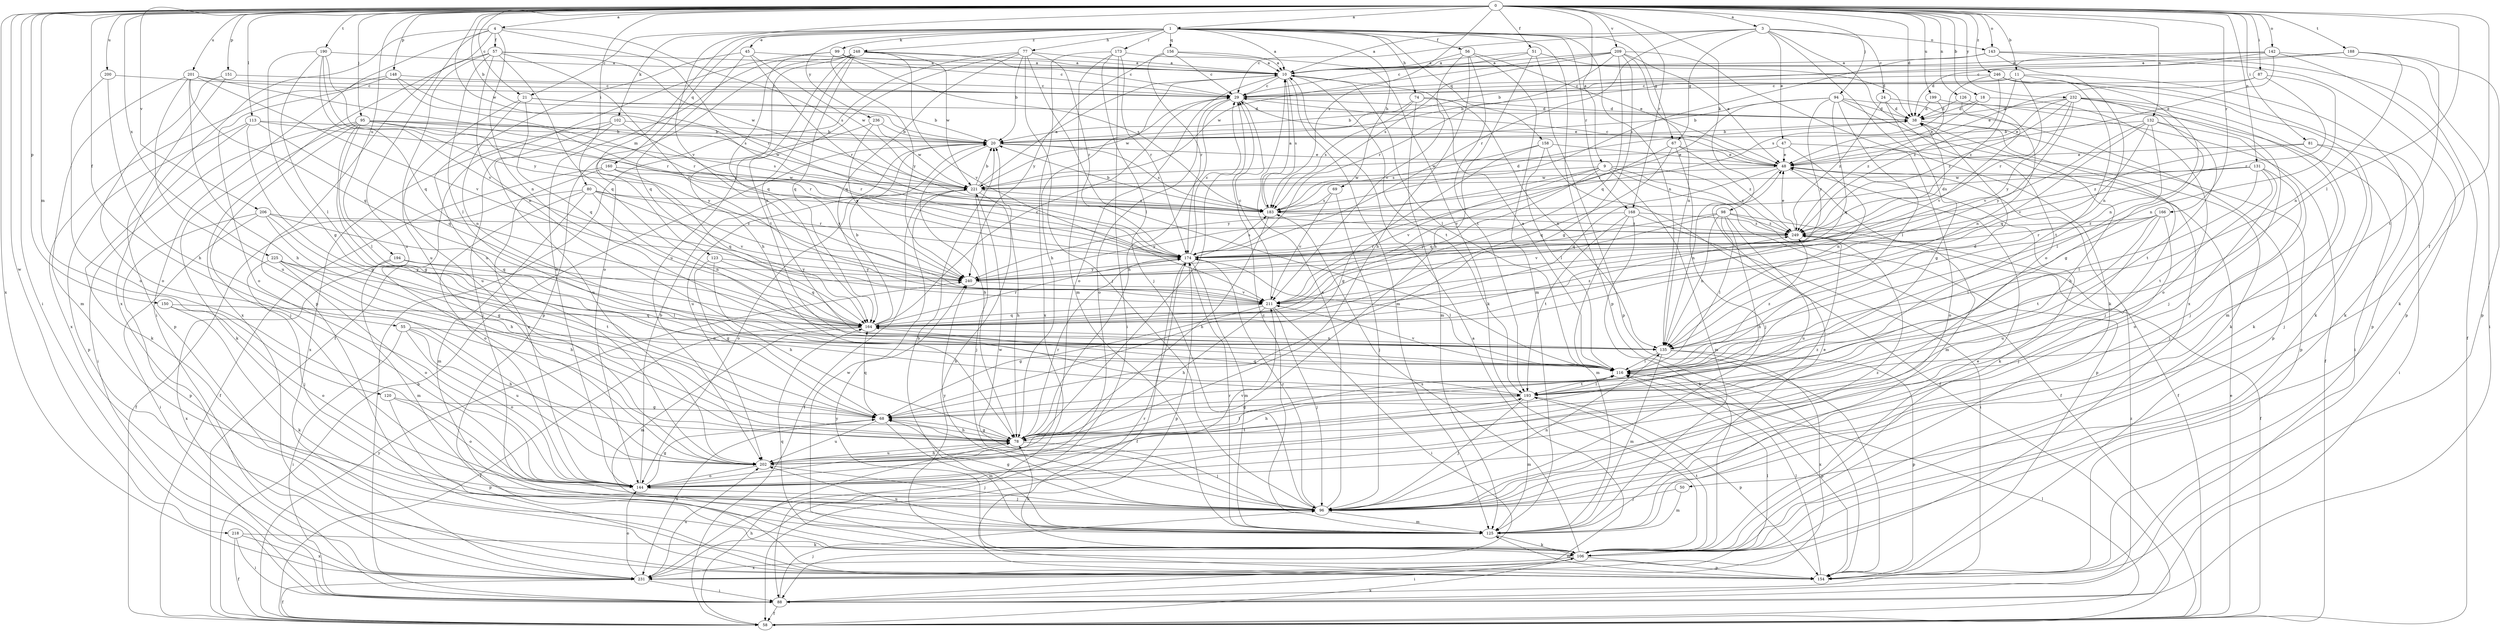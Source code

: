 strict digraph  {
0;
1;
3;
4;
9;
10;
11;
18;
20;
21;
24;
29;
38;
45;
47;
48;
50;
51;
55;
56;
57;
58;
67;
68;
69;
74;
77;
78;
80;
81;
87;
88;
94;
95;
96;
98;
99;
102;
106;
113;
116;
120;
123;
125;
126;
131;
132;
135;
142;
143;
144;
148;
150;
151;
154;
156;
158;
160;
164;
166;
168;
173;
174;
183;
188;
190;
193;
194;
199;
200;
201;
202;
206;
209;
211;
218;
221;
225;
231;
232;
236;
240;
246;
248;
249;
0 -> 1  [label=a];
0 -> 3  [label=a];
0 -> 4  [label=a];
0 -> 9  [label=a];
0 -> 11  [label=b];
0 -> 18  [label=b];
0 -> 20  [label=b];
0 -> 21  [label=c];
0 -> 38  [label=d];
0 -> 50  [label=f];
0 -> 51  [label=f];
0 -> 55  [label=f];
0 -> 80  [label=i];
0 -> 81  [label=i];
0 -> 87  [label=i];
0 -> 88  [label=i];
0 -> 94  [label=j];
0 -> 95  [label=j];
0 -> 98  [label=k];
0 -> 113  [label=l];
0 -> 116  [label=l];
0 -> 120  [label=m];
0 -> 126  [label=n];
0 -> 131  [label=n];
0 -> 132  [label=n];
0 -> 142  [label=o];
0 -> 143  [label=o];
0 -> 148  [label=p];
0 -> 150  [label=p];
0 -> 151  [label=p];
0 -> 166  [label=r];
0 -> 168  [label=r];
0 -> 183  [label=s];
0 -> 188  [label=t];
0 -> 190  [label=t];
0 -> 194  [label=u];
0 -> 199  [label=u];
0 -> 200  [label=u];
0 -> 201  [label=u];
0 -> 206  [label=v];
0 -> 209  [label=v];
0 -> 211  [label=v];
0 -> 218  [label=w];
0 -> 221  [label=w];
0 -> 225  [label=x];
0 -> 231  [label=x];
0 -> 232  [label=y];
0 -> 246  [label=z];
1 -> 10  [label=a];
1 -> 21  [label=c];
1 -> 45  [label=e];
1 -> 56  [label=f];
1 -> 67  [label=g];
1 -> 69  [label=h];
1 -> 74  [label=h];
1 -> 77  [label=h];
1 -> 99  [label=k];
1 -> 102  [label=k];
1 -> 123  [label=m];
1 -> 135  [label=n];
1 -> 154  [label=p];
1 -> 156  [label=q];
1 -> 158  [label=q];
1 -> 160  [label=q];
1 -> 168  [label=r];
1 -> 173  [label=r];
1 -> 236  [label=y];
1 -> 248  [label=z];
3 -> 10  [label=a];
3 -> 24  [label=c];
3 -> 29  [label=c];
3 -> 47  [label=e];
3 -> 67  [label=g];
3 -> 143  [label=o];
3 -> 144  [label=o];
3 -> 174  [label=r];
3 -> 231  [label=x];
4 -> 57  [label=f];
4 -> 88  [label=i];
4 -> 135  [label=n];
4 -> 154  [label=p];
4 -> 174  [label=r];
4 -> 183  [label=s];
4 -> 202  [label=u];
4 -> 231  [label=x];
9 -> 58  [label=f];
9 -> 125  [label=m];
9 -> 154  [label=p];
9 -> 164  [label=q];
9 -> 211  [label=v];
9 -> 221  [label=w];
9 -> 240  [label=y];
9 -> 249  [label=z];
10 -> 29  [label=c];
10 -> 78  [label=h];
10 -> 116  [label=l];
10 -> 125  [label=m];
10 -> 144  [label=o];
10 -> 183  [label=s];
10 -> 193  [label=t];
11 -> 20  [label=b];
11 -> 29  [label=c];
11 -> 106  [label=k];
11 -> 135  [label=n];
11 -> 174  [label=r];
11 -> 249  [label=z];
18 -> 38  [label=d];
18 -> 48  [label=e];
18 -> 144  [label=o];
20 -> 48  [label=e];
20 -> 78  [label=h];
20 -> 183  [label=s];
20 -> 202  [label=u];
21 -> 20  [label=b];
21 -> 38  [label=d];
21 -> 135  [label=n];
21 -> 164  [label=q];
21 -> 202  [label=u];
24 -> 38  [label=d];
24 -> 58  [label=f];
24 -> 68  [label=g];
24 -> 249  [label=z];
29 -> 38  [label=d];
29 -> 48  [label=e];
29 -> 78  [label=h];
29 -> 144  [label=o];
29 -> 221  [label=w];
38 -> 20  [label=b];
38 -> 78  [label=h];
38 -> 96  [label=j];
38 -> 154  [label=p];
45 -> 10  [label=a];
45 -> 164  [label=q];
45 -> 174  [label=r];
45 -> 202  [label=u];
45 -> 221  [label=w];
47 -> 48  [label=e];
47 -> 135  [label=n];
47 -> 144  [label=o];
47 -> 221  [label=w];
48 -> 29  [label=c];
48 -> 58  [label=f];
48 -> 106  [label=k];
48 -> 125  [label=m];
48 -> 135  [label=n];
48 -> 164  [label=q];
48 -> 221  [label=w];
50 -> 96  [label=j];
50 -> 125  [label=m];
51 -> 10  [label=a];
51 -> 29  [label=c];
51 -> 38  [label=d];
51 -> 78  [label=h];
51 -> 154  [label=p];
55 -> 78  [label=h];
55 -> 88  [label=i];
55 -> 135  [label=n];
55 -> 144  [label=o];
55 -> 202  [label=u];
56 -> 10  [label=a];
56 -> 48  [label=e];
56 -> 78  [label=h];
56 -> 125  [label=m];
56 -> 193  [label=t];
56 -> 211  [label=v];
57 -> 10  [label=a];
57 -> 116  [label=l];
57 -> 135  [label=n];
57 -> 164  [label=q];
57 -> 202  [label=u];
57 -> 211  [label=v];
57 -> 221  [label=w];
57 -> 231  [label=x];
58 -> 20  [label=b];
58 -> 48  [label=e];
58 -> 78  [label=h];
58 -> 106  [label=k];
58 -> 116  [label=l];
58 -> 240  [label=y];
67 -> 48  [label=e];
67 -> 96  [label=j];
67 -> 164  [label=q];
67 -> 211  [label=v];
67 -> 249  [label=z];
68 -> 78  [label=h];
68 -> 125  [label=m];
68 -> 164  [label=q];
68 -> 202  [label=u];
68 -> 231  [label=x];
69 -> 96  [label=j];
69 -> 183  [label=s];
69 -> 211  [label=v];
74 -> 20  [label=b];
74 -> 38  [label=d];
74 -> 125  [label=m];
74 -> 135  [label=n];
74 -> 183  [label=s];
77 -> 10  [label=a];
77 -> 20  [label=b];
77 -> 96  [label=j];
77 -> 116  [label=l];
77 -> 144  [label=o];
77 -> 164  [label=q];
77 -> 174  [label=r];
77 -> 202  [label=u];
78 -> 29  [label=c];
78 -> 68  [label=g];
78 -> 96  [label=j];
78 -> 174  [label=r];
78 -> 202  [label=u];
80 -> 58  [label=f];
80 -> 125  [label=m];
80 -> 135  [label=n];
80 -> 144  [label=o];
80 -> 174  [label=r];
80 -> 183  [label=s];
80 -> 211  [label=v];
81 -> 48  [label=e];
81 -> 88  [label=i];
81 -> 96  [label=j];
81 -> 249  [label=z];
87 -> 29  [label=c];
87 -> 48  [label=e];
87 -> 135  [label=n];
87 -> 174  [label=r];
88 -> 10  [label=a];
88 -> 58  [label=f];
88 -> 96  [label=j];
88 -> 249  [label=z];
94 -> 20  [label=b];
94 -> 38  [label=d];
94 -> 106  [label=k];
94 -> 116  [label=l];
94 -> 154  [label=p];
94 -> 164  [label=q];
94 -> 174  [label=r];
94 -> 240  [label=y];
95 -> 20  [label=b];
95 -> 68  [label=g];
95 -> 88  [label=i];
95 -> 96  [label=j];
95 -> 106  [label=k];
95 -> 116  [label=l];
95 -> 174  [label=r];
95 -> 183  [label=s];
95 -> 221  [label=w];
95 -> 240  [label=y];
96 -> 10  [label=a];
96 -> 68  [label=g];
96 -> 125  [label=m];
96 -> 135  [label=n];
96 -> 174  [label=r];
96 -> 221  [label=w];
96 -> 240  [label=y];
96 -> 249  [label=z];
98 -> 58  [label=f];
98 -> 78  [label=h];
98 -> 116  [label=l];
98 -> 135  [label=n];
98 -> 202  [label=u];
98 -> 211  [label=v];
98 -> 240  [label=y];
98 -> 249  [label=z];
99 -> 10  [label=a];
99 -> 29  [label=c];
99 -> 58  [label=f];
99 -> 164  [label=q];
99 -> 183  [label=s];
99 -> 240  [label=y];
102 -> 20  [label=b];
102 -> 96  [label=j];
102 -> 174  [label=r];
102 -> 202  [label=u];
102 -> 231  [label=x];
106 -> 48  [label=e];
106 -> 78  [label=h];
106 -> 88  [label=i];
106 -> 154  [label=p];
106 -> 164  [label=q];
106 -> 183  [label=s];
106 -> 193  [label=t];
106 -> 221  [label=w];
106 -> 231  [label=x];
106 -> 240  [label=y];
113 -> 20  [label=b];
113 -> 68  [label=g];
113 -> 106  [label=k];
113 -> 154  [label=p];
113 -> 164  [label=q];
113 -> 249  [label=z];
116 -> 10  [label=a];
116 -> 38  [label=d];
116 -> 154  [label=p];
116 -> 193  [label=t];
116 -> 211  [label=v];
116 -> 249  [label=z];
120 -> 68  [label=g];
120 -> 144  [label=o];
120 -> 154  [label=p];
123 -> 68  [label=g];
123 -> 78  [label=h];
123 -> 164  [label=q];
123 -> 240  [label=y];
125 -> 20  [label=b];
125 -> 29  [label=c];
125 -> 48  [label=e];
125 -> 106  [label=k];
125 -> 174  [label=r];
125 -> 202  [label=u];
126 -> 38  [label=d];
126 -> 135  [label=n];
126 -> 211  [label=v];
131 -> 96  [label=j];
131 -> 116  [label=l];
131 -> 144  [label=o];
131 -> 183  [label=s];
131 -> 193  [label=t];
131 -> 221  [label=w];
132 -> 20  [label=b];
132 -> 96  [label=j];
132 -> 116  [label=l];
132 -> 164  [label=q];
132 -> 193  [label=t];
132 -> 211  [label=v];
132 -> 240  [label=y];
135 -> 116  [label=l];
135 -> 125  [label=m];
135 -> 154  [label=p];
135 -> 231  [label=x];
142 -> 10  [label=a];
142 -> 20  [label=b];
142 -> 38  [label=d];
142 -> 48  [label=e];
142 -> 88  [label=i];
142 -> 106  [label=k];
143 -> 10  [label=a];
143 -> 58  [label=f];
143 -> 135  [label=n];
143 -> 154  [label=p];
143 -> 183  [label=s];
144 -> 20  [label=b];
144 -> 68  [label=g];
144 -> 96  [label=j];
144 -> 211  [label=v];
148 -> 29  [label=c];
148 -> 144  [label=o];
148 -> 174  [label=r];
148 -> 183  [label=s];
148 -> 231  [label=x];
150 -> 106  [label=k];
150 -> 144  [label=o];
150 -> 164  [label=q];
151 -> 29  [label=c];
151 -> 144  [label=o];
151 -> 154  [label=p];
154 -> 20  [label=b];
154 -> 116  [label=l];
154 -> 125  [label=m];
156 -> 10  [label=a];
156 -> 29  [label=c];
156 -> 106  [label=k];
156 -> 174  [label=r];
156 -> 240  [label=y];
158 -> 48  [label=e];
158 -> 58  [label=f];
158 -> 68  [label=g];
158 -> 116  [label=l];
158 -> 183  [label=s];
160 -> 58  [label=f];
160 -> 144  [label=o];
160 -> 164  [label=q];
160 -> 221  [label=w];
160 -> 240  [label=y];
164 -> 20  [label=b];
164 -> 29  [label=c];
164 -> 58  [label=f];
164 -> 125  [label=m];
164 -> 135  [label=n];
164 -> 174  [label=r];
164 -> 249  [label=z];
166 -> 96  [label=j];
166 -> 116  [label=l];
166 -> 174  [label=r];
166 -> 193  [label=t];
166 -> 202  [label=u];
166 -> 249  [label=z];
168 -> 88  [label=i];
168 -> 106  [label=k];
168 -> 125  [label=m];
168 -> 193  [label=t];
168 -> 240  [label=y];
168 -> 249  [label=z];
173 -> 10  [label=a];
173 -> 88  [label=i];
173 -> 96  [label=j];
173 -> 125  [label=m];
173 -> 174  [label=r];
173 -> 231  [label=x];
174 -> 29  [label=c];
174 -> 38  [label=d];
174 -> 58  [label=f];
174 -> 116  [label=l];
174 -> 125  [label=m];
174 -> 154  [label=p];
174 -> 183  [label=s];
174 -> 240  [label=y];
183 -> 10  [label=a];
183 -> 20  [label=b];
183 -> 38  [label=d];
183 -> 78  [label=h];
183 -> 249  [label=z];
188 -> 10  [label=a];
188 -> 29  [label=c];
188 -> 135  [label=n];
188 -> 154  [label=p];
188 -> 193  [label=t];
190 -> 10  [label=a];
190 -> 68  [label=g];
190 -> 116  [label=l];
190 -> 164  [label=q];
190 -> 211  [label=v];
190 -> 240  [label=y];
193 -> 68  [label=g];
193 -> 78  [label=h];
193 -> 96  [label=j];
193 -> 116  [label=l];
193 -> 125  [label=m];
193 -> 154  [label=p];
193 -> 164  [label=q];
194 -> 116  [label=l];
194 -> 125  [label=m];
194 -> 231  [label=x];
194 -> 240  [label=y];
199 -> 38  [label=d];
199 -> 88  [label=i];
199 -> 249  [label=z];
200 -> 29  [label=c];
200 -> 78  [label=h];
200 -> 144  [label=o];
201 -> 29  [label=c];
201 -> 78  [label=h];
201 -> 125  [label=m];
201 -> 164  [label=q];
201 -> 174  [label=r];
201 -> 202  [label=u];
201 -> 211  [label=v];
202 -> 78  [label=h];
202 -> 96  [label=j];
202 -> 116  [label=l];
202 -> 144  [label=o];
202 -> 193  [label=t];
202 -> 249  [label=z];
206 -> 68  [label=g];
206 -> 78  [label=h];
206 -> 88  [label=i];
206 -> 154  [label=p];
206 -> 164  [label=q];
206 -> 249  [label=z];
209 -> 10  [label=a];
209 -> 48  [label=e];
209 -> 68  [label=g];
209 -> 106  [label=k];
209 -> 135  [label=n];
209 -> 164  [label=q];
209 -> 174  [label=r];
209 -> 183  [label=s];
209 -> 221  [label=w];
211 -> 29  [label=c];
211 -> 68  [label=g];
211 -> 78  [label=h];
211 -> 88  [label=i];
211 -> 96  [label=j];
211 -> 164  [label=q];
218 -> 58  [label=f];
218 -> 88  [label=i];
218 -> 106  [label=k];
218 -> 231  [label=x];
221 -> 10  [label=a];
221 -> 20  [label=b];
221 -> 58  [label=f];
221 -> 78  [label=h];
221 -> 96  [label=j];
221 -> 144  [label=o];
221 -> 183  [label=s];
225 -> 78  [label=h];
225 -> 96  [label=j];
225 -> 144  [label=o];
225 -> 193  [label=t];
225 -> 240  [label=y];
231 -> 58  [label=f];
231 -> 88  [label=i];
231 -> 116  [label=l];
231 -> 144  [label=o];
231 -> 174  [label=r];
231 -> 202  [label=u];
232 -> 38  [label=d];
232 -> 48  [label=e];
232 -> 68  [label=g];
232 -> 96  [label=j];
232 -> 106  [label=k];
232 -> 125  [label=m];
232 -> 211  [label=v];
232 -> 240  [label=y];
232 -> 249  [label=z];
236 -> 20  [label=b];
236 -> 88  [label=i];
236 -> 221  [label=w];
236 -> 240  [label=y];
240 -> 211  [label=v];
246 -> 29  [label=c];
246 -> 106  [label=k];
246 -> 154  [label=p];
246 -> 183  [label=s];
246 -> 193  [label=t];
246 -> 249  [label=z];
248 -> 10  [label=a];
248 -> 29  [label=c];
248 -> 78  [label=h];
248 -> 135  [label=n];
248 -> 144  [label=o];
248 -> 154  [label=p];
248 -> 164  [label=q];
248 -> 193  [label=t];
248 -> 211  [label=v];
248 -> 221  [label=w];
249 -> 48  [label=e];
249 -> 174  [label=r];
}
